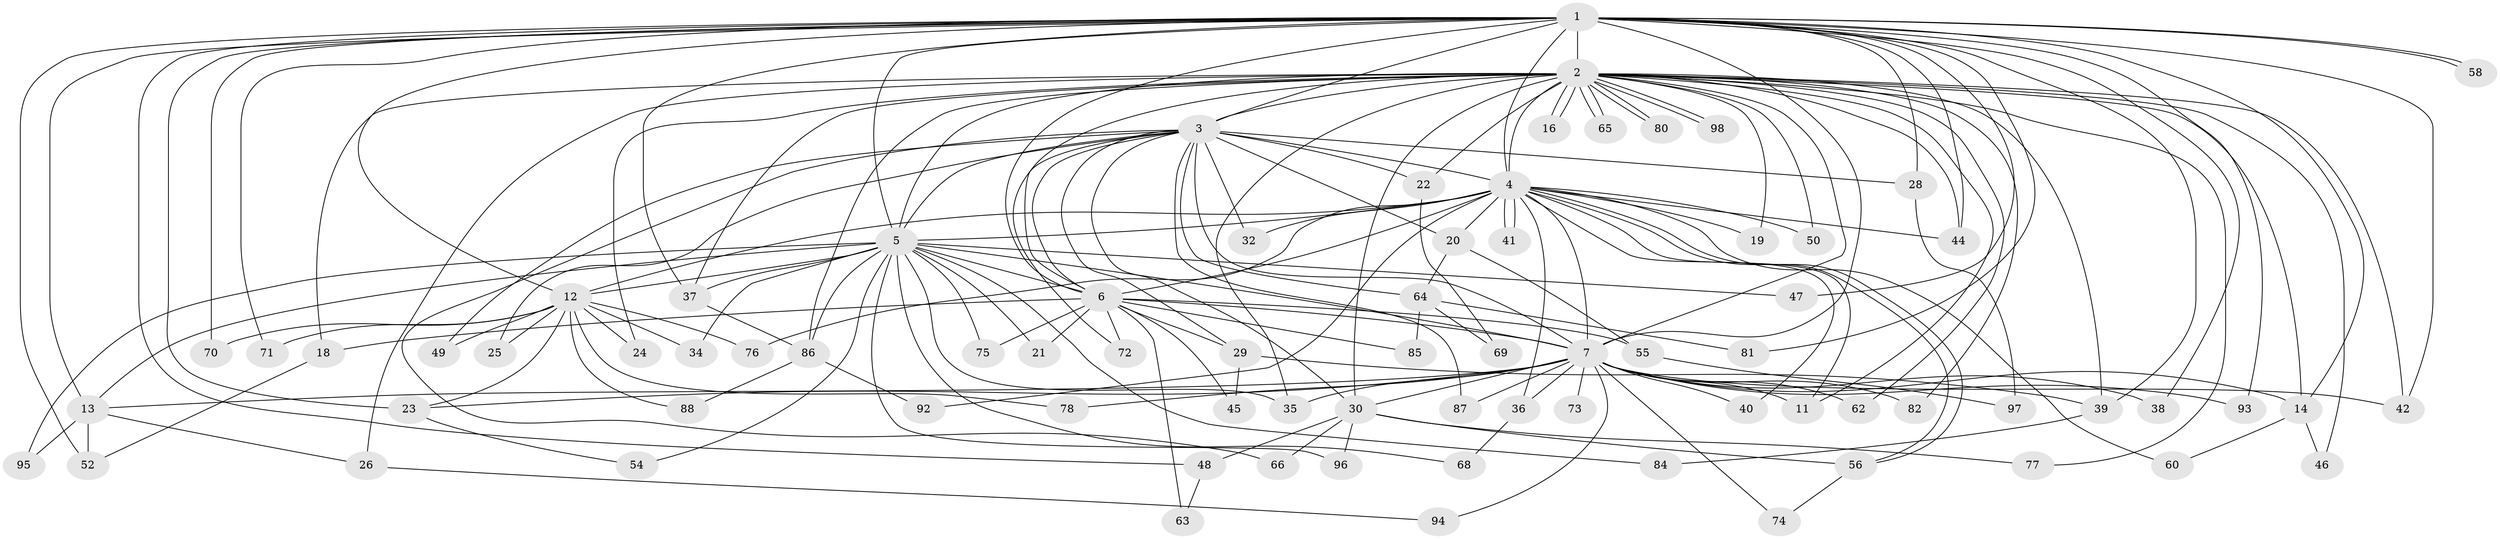 // Generated by graph-tools (version 1.1) at 2025/23/03/03/25 07:23:43]
// undirected, 78 vertices, 176 edges
graph export_dot {
graph [start="1"]
  node [color=gray90,style=filled];
  1 [super="+51"];
  2 [super="+8"];
  3 [super="+10"];
  4 [super="+83"];
  5 [super="+33"];
  6 [super="+15"];
  7 [super="+9"];
  11 [super="+61"];
  12 [super="+17"];
  13 [super="+43"];
  14 [super="+27"];
  16;
  18 [super="+53"];
  19;
  20;
  21;
  22;
  23 [super="+59"];
  24;
  25;
  26;
  28;
  29;
  30 [super="+31"];
  32;
  34;
  35 [super="+79"];
  36;
  37 [super="+89"];
  38;
  39 [super="+57"];
  40;
  41;
  42 [super="+99"];
  44;
  45;
  46;
  47;
  48;
  49;
  50;
  52;
  54;
  55;
  56 [super="+67"];
  58;
  60;
  62;
  63;
  64 [super="+90"];
  65;
  66;
  68;
  69;
  70;
  71;
  72;
  73;
  74;
  75;
  76;
  77;
  78;
  80;
  81;
  82;
  84;
  85;
  86 [super="+91"];
  87;
  88;
  92;
  93;
  94;
  95;
  96;
  97;
  98;
  1 -- 2 [weight=2];
  1 -- 3 [weight=2];
  1 -- 4;
  1 -- 5;
  1 -- 6 [weight=2];
  1 -- 7 [weight=2];
  1 -- 12;
  1 -- 13;
  1 -- 23;
  1 -- 28;
  1 -- 37;
  1 -- 38;
  1 -- 39;
  1 -- 42;
  1 -- 44;
  1 -- 47;
  1 -- 48;
  1 -- 52;
  1 -- 58;
  1 -- 58;
  1 -- 70;
  1 -- 71;
  1 -- 81;
  1 -- 93;
  1 -- 14;
  2 -- 3 [weight=4];
  2 -- 4 [weight=2];
  2 -- 5 [weight=2];
  2 -- 6 [weight=2];
  2 -- 7 [weight=4];
  2 -- 16;
  2 -- 16;
  2 -- 19;
  2 -- 26;
  2 -- 62;
  2 -- 65;
  2 -- 65;
  2 -- 80;
  2 -- 80;
  2 -- 82;
  2 -- 98;
  2 -- 98;
  2 -- 77;
  2 -- 14;
  2 -- 18;
  2 -- 22;
  2 -- 86;
  2 -- 24;
  2 -- 30;
  2 -- 39;
  2 -- 44;
  2 -- 46;
  2 -- 50;
  2 -- 11;
  2 -- 42;
  2 -- 35;
  2 -- 37;
  3 -- 4 [weight=2];
  3 -- 5 [weight=3];
  3 -- 6 [weight=2];
  3 -- 7 [weight=4];
  3 -- 20;
  3 -- 22;
  3 -- 25;
  3 -- 32;
  3 -- 49;
  3 -- 64;
  3 -- 72;
  3 -- 87;
  3 -- 66;
  3 -- 28;
  3 -- 29;
  3 -- 30;
  4 -- 5;
  4 -- 6;
  4 -- 7 [weight=2];
  4 -- 11;
  4 -- 12;
  4 -- 19;
  4 -- 20;
  4 -- 32;
  4 -- 36;
  4 -- 40;
  4 -- 41;
  4 -- 41;
  4 -- 50;
  4 -- 56;
  4 -- 56;
  4 -- 60;
  4 -- 76;
  4 -- 92;
  4 -- 44;
  5 -- 6;
  5 -- 7 [weight=2];
  5 -- 13;
  5 -- 21;
  5 -- 34;
  5 -- 35;
  5 -- 37;
  5 -- 47;
  5 -- 54;
  5 -- 68;
  5 -- 75;
  5 -- 84;
  5 -- 95;
  5 -- 96;
  5 -- 12;
  5 -- 86;
  6 -- 7 [weight=3];
  6 -- 18;
  6 -- 29;
  6 -- 45;
  6 -- 55;
  6 -- 63;
  6 -- 72;
  6 -- 75;
  6 -- 85;
  6 -- 21;
  7 -- 11;
  7 -- 35;
  7 -- 36;
  7 -- 73 [weight=2];
  7 -- 78;
  7 -- 94;
  7 -- 74;
  7 -- 14;
  7 -- 82;
  7 -- 87;
  7 -- 93;
  7 -- 30;
  7 -- 38;
  7 -- 40;
  7 -- 42;
  7 -- 62;
  7 -- 13;
  7 -- 23;
  12 -- 24;
  12 -- 34;
  12 -- 70;
  12 -- 71;
  12 -- 76;
  12 -- 78;
  12 -- 88;
  12 -- 49;
  12 -- 23;
  12 -- 25;
  13 -- 26;
  13 -- 95;
  13 -- 52;
  14 -- 46;
  14 -- 60;
  18 -- 52;
  20 -- 55;
  20 -- 64;
  22 -- 69;
  23 -- 54;
  26 -- 94;
  28 -- 97;
  29 -- 45;
  29 -- 39;
  30 -- 48;
  30 -- 77;
  30 -- 96;
  30 -- 66;
  30 -- 56;
  36 -- 68;
  37 -- 86;
  39 -- 84;
  48 -- 63;
  55 -- 97;
  56 -- 74;
  64 -- 69;
  64 -- 81;
  64 -- 85;
  86 -- 88;
  86 -- 92;
}
